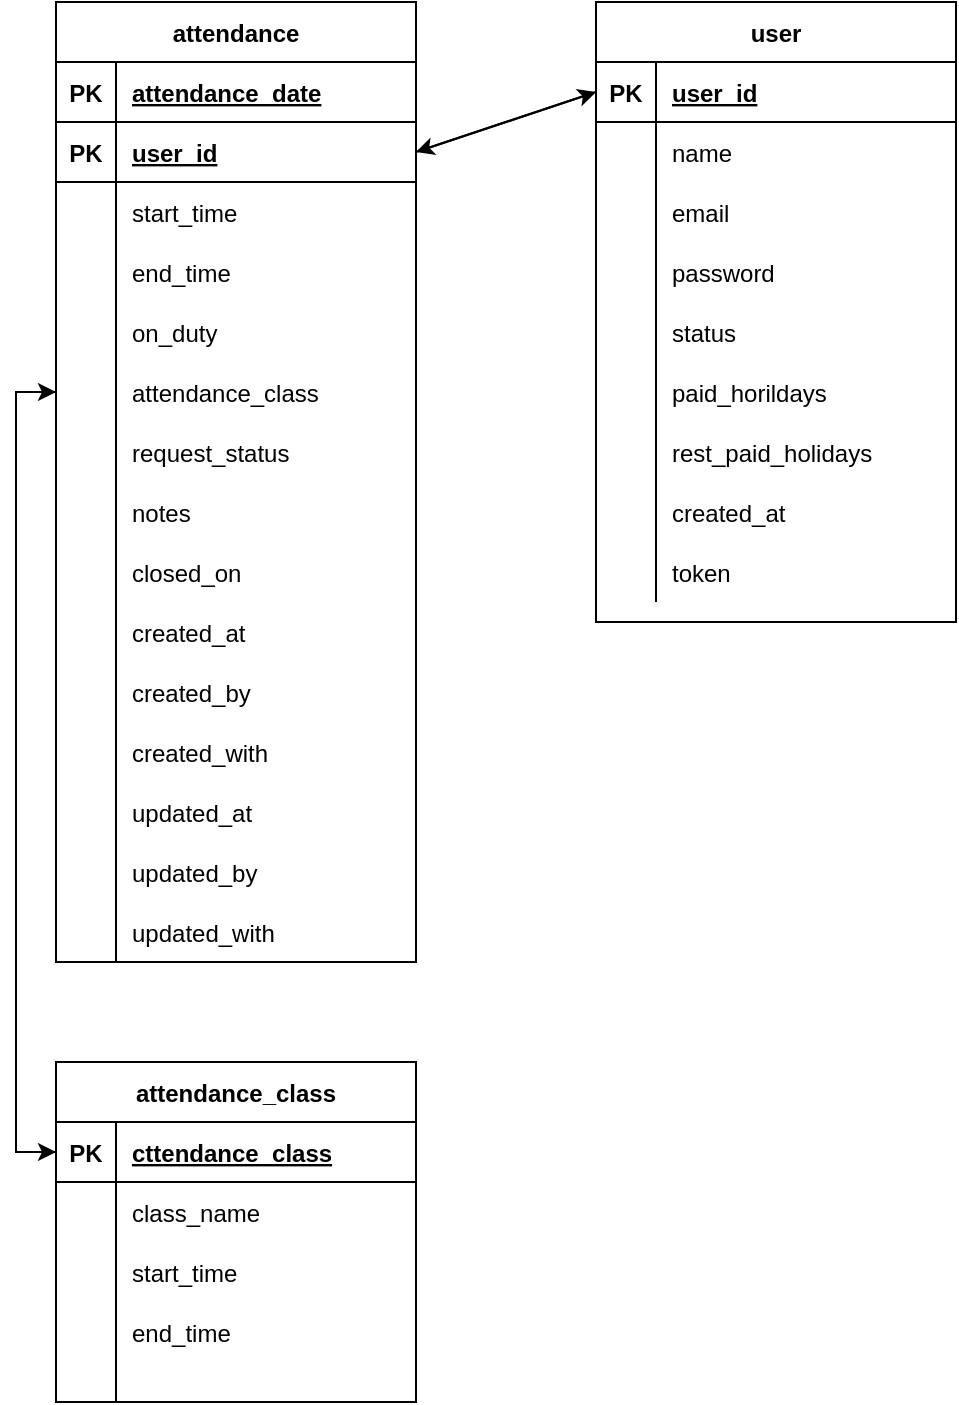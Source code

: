 <mxfile>
    <diagram id="WubEzUKpSXj1V9_A5MY1" name="Page-1">
        <mxGraphModel dx="597" dy="1164" grid="1" gridSize="10" guides="1" tooltips="1" connect="1" arrows="1" fold="1" page="1" pageScale="1" pageWidth="827" pageHeight="1169" math="0" shadow="0">
            <root>
                <mxCell id="0"/>
                <mxCell id="1" parent="0"/>
                <mxCell id="2" value="attendance" style="shape=table;startSize=30;container=1;collapsible=1;childLayout=tableLayout;fixedRows=1;rowLines=0;fontStyle=1;align=center;resizeLast=1;" vertex="1" parent="1">
                    <mxGeometry x="110" y="70" width="180" height="480" as="geometry"/>
                </mxCell>
                <mxCell id="3" value="" style="shape=partialRectangle;collapsible=0;dropTarget=0;pointerEvents=0;fillColor=none;top=0;left=0;bottom=1;right=0;points=[[0,0.5],[1,0.5]];portConstraint=eastwest;" vertex="1" parent="2">
                    <mxGeometry y="30" width="180" height="30" as="geometry"/>
                </mxCell>
                <mxCell id="4" value="PK" style="shape=partialRectangle;connectable=0;fillColor=none;top=0;left=0;bottom=0;right=0;fontStyle=1;overflow=hidden;" vertex="1" parent="3">
                    <mxGeometry width="30" height="30" as="geometry"/>
                </mxCell>
                <mxCell id="5" value="attendance_date" style="shape=partialRectangle;connectable=0;fillColor=none;top=0;left=0;bottom=0;right=0;align=left;spacingLeft=6;fontStyle=5;overflow=hidden;" vertex="1" parent="3">
                    <mxGeometry x="30" width="150" height="30" as="geometry"/>
                </mxCell>
                <mxCell id="15" value="" style="shape=partialRectangle;collapsible=0;dropTarget=0;pointerEvents=0;fillColor=none;top=0;left=0;bottom=1;right=0;points=[[0,0.5],[1,0.5]];portConstraint=eastwest;" vertex="1" parent="2">
                    <mxGeometry y="60" width="180" height="30" as="geometry"/>
                </mxCell>
                <mxCell id="16" value="PK" style="shape=partialRectangle;connectable=0;fillColor=none;top=0;left=0;bottom=0;right=0;fontStyle=1;overflow=hidden;" vertex="1" parent="15">
                    <mxGeometry width="30" height="30" as="geometry"/>
                </mxCell>
                <mxCell id="17" value="user_id" style="shape=partialRectangle;connectable=0;fillColor=none;top=0;left=0;bottom=0;right=0;align=left;spacingLeft=6;fontStyle=5;overflow=hidden;" vertex="1" parent="15">
                    <mxGeometry x="30" width="150" height="30" as="geometry"/>
                </mxCell>
                <mxCell id="6" value="" style="shape=partialRectangle;collapsible=0;dropTarget=0;pointerEvents=0;fillColor=none;top=0;left=0;bottom=0;right=0;points=[[0,0.5],[1,0.5]];portConstraint=eastwest;" vertex="1" parent="2">
                    <mxGeometry y="90" width="180" height="30" as="geometry"/>
                </mxCell>
                <mxCell id="7" value="" style="shape=partialRectangle;connectable=0;fillColor=none;top=0;left=0;bottom=0;right=0;editable=1;overflow=hidden;" vertex="1" parent="6">
                    <mxGeometry width="30" height="30" as="geometry"/>
                </mxCell>
                <mxCell id="8" value="start_time" style="shape=partialRectangle;connectable=0;fillColor=none;top=0;left=0;bottom=0;right=0;align=left;spacingLeft=6;overflow=hidden;" vertex="1" parent="6">
                    <mxGeometry x="30" width="150" height="30" as="geometry"/>
                </mxCell>
                <mxCell id="9" value="" style="shape=partialRectangle;collapsible=0;dropTarget=0;pointerEvents=0;fillColor=none;top=0;left=0;bottom=0;right=0;points=[[0,0.5],[1,0.5]];portConstraint=eastwest;" vertex="1" parent="2">
                    <mxGeometry y="120" width="180" height="30" as="geometry"/>
                </mxCell>
                <mxCell id="10" value="" style="shape=partialRectangle;connectable=0;fillColor=none;top=0;left=0;bottom=0;right=0;editable=1;overflow=hidden;" vertex="1" parent="9">
                    <mxGeometry width="30" height="30" as="geometry"/>
                </mxCell>
                <mxCell id="11" value="end_time" style="shape=partialRectangle;connectable=0;fillColor=none;top=0;left=0;bottom=0;right=0;align=left;spacingLeft=6;overflow=hidden;" vertex="1" parent="9">
                    <mxGeometry x="30" width="150" height="30" as="geometry"/>
                </mxCell>
                <mxCell id="12" value="" style="shape=partialRectangle;collapsible=0;dropTarget=0;pointerEvents=0;fillColor=none;top=0;left=0;bottom=0;right=0;points=[[0,0.5],[1,0.5]];portConstraint=eastwest;" vertex="1" parent="2">
                    <mxGeometry y="150" width="180" height="30" as="geometry"/>
                </mxCell>
                <mxCell id="13" value="" style="shape=partialRectangle;connectable=0;fillColor=none;top=0;left=0;bottom=0;right=0;editable=1;overflow=hidden;" vertex="1" parent="12">
                    <mxGeometry width="30" height="30" as="geometry"/>
                </mxCell>
                <mxCell id="14" value="on_duty" style="shape=partialRectangle;connectable=0;fillColor=none;top=0;left=0;bottom=0;right=0;align=left;spacingLeft=6;overflow=hidden;" vertex="1" parent="12">
                    <mxGeometry x="30" width="150" height="30" as="geometry"/>
                </mxCell>
                <mxCell id="43" style="shape=partialRectangle;collapsible=0;dropTarget=0;pointerEvents=0;fillColor=none;top=0;left=0;bottom=0;right=0;points=[[0,0.5],[1,0.5]];portConstraint=eastwest;" vertex="1" parent="2">
                    <mxGeometry y="180" width="180" height="30" as="geometry"/>
                </mxCell>
                <mxCell id="44" style="shape=partialRectangle;connectable=0;fillColor=none;top=0;left=0;bottom=0;right=0;editable=1;overflow=hidden;" vertex="1" parent="43">
                    <mxGeometry width="30" height="30" as="geometry"/>
                </mxCell>
                <mxCell id="45" value="attendance_class" style="shape=partialRectangle;connectable=0;fillColor=none;top=0;left=0;bottom=0;right=0;align=left;spacingLeft=6;overflow=hidden;" vertex="1" parent="43">
                    <mxGeometry x="30" width="150" height="30" as="geometry"/>
                </mxCell>
                <mxCell id="40" style="shape=partialRectangle;collapsible=0;dropTarget=0;pointerEvents=0;fillColor=none;top=0;left=0;bottom=0;right=0;points=[[0,0.5],[1,0.5]];portConstraint=eastwest;" vertex="1" parent="2">
                    <mxGeometry y="210" width="180" height="30" as="geometry"/>
                </mxCell>
                <mxCell id="41" style="shape=partialRectangle;connectable=0;fillColor=none;top=0;left=0;bottom=0;right=0;editable=1;overflow=hidden;" vertex="1" parent="40">
                    <mxGeometry width="30" height="30" as="geometry"/>
                </mxCell>
                <mxCell id="42" value="request_status" style="shape=partialRectangle;connectable=0;fillColor=none;top=0;left=0;bottom=0;right=0;align=left;spacingLeft=6;overflow=hidden;" vertex="1" parent="40">
                    <mxGeometry x="30" width="150" height="30" as="geometry"/>
                </mxCell>
                <mxCell id="37" style="shape=partialRectangle;collapsible=0;dropTarget=0;pointerEvents=0;fillColor=none;top=0;left=0;bottom=0;right=0;points=[[0,0.5],[1,0.5]];portConstraint=eastwest;" vertex="1" parent="2">
                    <mxGeometry y="240" width="180" height="30" as="geometry"/>
                </mxCell>
                <mxCell id="38" style="shape=partialRectangle;connectable=0;fillColor=none;top=0;left=0;bottom=0;right=0;editable=1;overflow=hidden;" vertex="1" parent="37">
                    <mxGeometry width="30" height="30" as="geometry"/>
                </mxCell>
                <mxCell id="39" value="notes" style="shape=partialRectangle;connectable=0;fillColor=none;top=0;left=0;bottom=0;right=0;align=left;spacingLeft=6;overflow=hidden;" vertex="1" parent="37">
                    <mxGeometry x="30" width="150" height="30" as="geometry"/>
                </mxCell>
                <mxCell id="34" style="shape=partialRectangle;collapsible=0;dropTarget=0;pointerEvents=0;fillColor=none;top=0;left=0;bottom=0;right=0;points=[[0,0.5],[1,0.5]];portConstraint=eastwest;" vertex="1" parent="2">
                    <mxGeometry y="270" width="180" height="30" as="geometry"/>
                </mxCell>
                <mxCell id="35" style="shape=partialRectangle;connectable=0;fillColor=none;top=0;left=0;bottom=0;right=0;editable=1;overflow=hidden;" vertex="1" parent="34">
                    <mxGeometry width="30" height="30" as="geometry"/>
                </mxCell>
                <mxCell id="36" value="closed_on" style="shape=partialRectangle;connectable=0;fillColor=none;top=0;left=0;bottom=0;right=0;align=left;spacingLeft=6;overflow=hidden;" vertex="1" parent="34">
                    <mxGeometry x="30" width="150" height="30" as="geometry"/>
                </mxCell>
                <mxCell id="31" style="shape=partialRectangle;collapsible=0;dropTarget=0;pointerEvents=0;fillColor=none;top=0;left=0;bottom=0;right=0;points=[[0,0.5],[1,0.5]];portConstraint=eastwest;" vertex="1" parent="2">
                    <mxGeometry y="300" width="180" height="30" as="geometry"/>
                </mxCell>
                <mxCell id="32" style="shape=partialRectangle;connectable=0;fillColor=none;top=0;left=0;bottom=0;right=0;editable=1;overflow=hidden;" vertex="1" parent="31">
                    <mxGeometry width="30" height="30" as="geometry"/>
                </mxCell>
                <mxCell id="33" value="created_at" style="shape=partialRectangle;connectable=0;fillColor=none;top=0;left=0;bottom=0;right=0;align=left;spacingLeft=6;overflow=hidden;" vertex="1" parent="31">
                    <mxGeometry x="30" width="150" height="30" as="geometry"/>
                </mxCell>
                <mxCell id="28" style="shape=partialRectangle;collapsible=0;dropTarget=0;pointerEvents=0;fillColor=none;top=0;left=0;bottom=0;right=0;points=[[0,0.5],[1,0.5]];portConstraint=eastwest;" vertex="1" parent="2">
                    <mxGeometry y="330" width="180" height="30" as="geometry"/>
                </mxCell>
                <mxCell id="29" style="shape=partialRectangle;connectable=0;fillColor=none;top=0;left=0;bottom=0;right=0;editable=1;overflow=hidden;" vertex="1" parent="28">
                    <mxGeometry width="30" height="30" as="geometry"/>
                </mxCell>
                <mxCell id="30" value="created_by" style="shape=partialRectangle;connectable=0;fillColor=none;top=0;left=0;bottom=0;right=0;align=left;spacingLeft=6;overflow=hidden;" vertex="1" parent="28">
                    <mxGeometry x="30" width="150" height="30" as="geometry"/>
                </mxCell>
                <mxCell id="55" style="shape=partialRectangle;collapsible=0;dropTarget=0;pointerEvents=0;fillColor=none;top=0;left=0;bottom=0;right=0;points=[[0,0.5],[1,0.5]];portConstraint=eastwest;" vertex="1" parent="2">
                    <mxGeometry y="360" width="180" height="30" as="geometry"/>
                </mxCell>
                <mxCell id="56" style="shape=partialRectangle;connectable=0;fillColor=none;top=0;left=0;bottom=0;right=0;editable=1;overflow=hidden;" vertex="1" parent="55">
                    <mxGeometry width="30" height="30" as="geometry"/>
                </mxCell>
                <mxCell id="57" value="created_with" style="shape=partialRectangle;connectable=0;fillColor=none;top=0;left=0;bottom=0;right=0;align=left;spacingLeft=6;overflow=hidden;" vertex="1" parent="55">
                    <mxGeometry x="30" width="150" height="30" as="geometry"/>
                </mxCell>
                <mxCell id="52" style="shape=partialRectangle;collapsible=0;dropTarget=0;pointerEvents=0;fillColor=none;top=0;left=0;bottom=0;right=0;points=[[0,0.5],[1,0.5]];portConstraint=eastwest;" vertex="1" parent="2">
                    <mxGeometry y="390" width="180" height="30" as="geometry"/>
                </mxCell>
                <mxCell id="53" style="shape=partialRectangle;connectable=0;fillColor=none;top=0;left=0;bottom=0;right=0;editable=1;overflow=hidden;" vertex="1" parent="52">
                    <mxGeometry width="30" height="30" as="geometry"/>
                </mxCell>
                <mxCell id="54" value="updated_at" style="shape=partialRectangle;connectable=0;fillColor=none;top=0;left=0;bottom=0;right=0;align=left;spacingLeft=6;overflow=hidden;" vertex="1" parent="52">
                    <mxGeometry x="30" width="150" height="30" as="geometry"/>
                </mxCell>
                <mxCell id="49" style="shape=partialRectangle;collapsible=0;dropTarget=0;pointerEvents=0;fillColor=none;top=0;left=0;bottom=0;right=0;points=[[0,0.5],[1,0.5]];portConstraint=eastwest;" vertex="1" parent="2">
                    <mxGeometry y="420" width="180" height="30" as="geometry"/>
                </mxCell>
                <mxCell id="50" style="shape=partialRectangle;connectable=0;fillColor=none;top=0;left=0;bottom=0;right=0;editable=1;overflow=hidden;" vertex="1" parent="49">
                    <mxGeometry width="30" height="30" as="geometry"/>
                </mxCell>
                <mxCell id="51" value="updated_by" style="shape=partialRectangle;connectable=0;fillColor=none;top=0;left=0;bottom=0;right=0;align=left;spacingLeft=6;overflow=hidden;" vertex="1" parent="49">
                    <mxGeometry x="30" width="150" height="30" as="geometry"/>
                </mxCell>
                <mxCell id="46" style="shape=partialRectangle;collapsible=0;dropTarget=0;pointerEvents=0;fillColor=none;top=0;left=0;bottom=0;right=0;points=[[0,0.5],[1,0.5]];portConstraint=eastwest;" vertex="1" parent="2">
                    <mxGeometry y="450" width="180" height="30" as="geometry"/>
                </mxCell>
                <mxCell id="47" style="shape=partialRectangle;connectable=0;fillColor=none;top=0;left=0;bottom=0;right=0;editable=1;overflow=hidden;" vertex="1" parent="46">
                    <mxGeometry width="30" height="30" as="geometry"/>
                </mxCell>
                <mxCell id="48" value="updated_with" style="shape=partialRectangle;connectable=0;fillColor=none;top=0;left=0;bottom=0;right=0;align=left;spacingLeft=6;overflow=hidden;" vertex="1" parent="46">
                    <mxGeometry x="30" width="150" height="30" as="geometry"/>
                </mxCell>
                <mxCell id="58" value="user" style="shape=table;startSize=30;container=1;collapsible=1;childLayout=tableLayout;fixedRows=1;rowLines=0;fontStyle=1;align=center;resizeLast=1;" vertex="1" parent="1">
                    <mxGeometry x="380" y="70" width="180" height="310" as="geometry"/>
                </mxCell>
                <mxCell id="59" value="" style="shape=partialRectangle;collapsible=0;dropTarget=0;pointerEvents=0;fillColor=none;top=0;left=0;bottom=1;right=0;points=[[0,0.5],[1,0.5]];portConstraint=eastwest;" vertex="1" parent="58">
                    <mxGeometry y="30" width="180" height="30" as="geometry"/>
                </mxCell>
                <mxCell id="60" value="PK" style="shape=partialRectangle;connectable=0;fillColor=none;top=0;left=0;bottom=0;right=0;fontStyle=1;overflow=hidden;" vertex="1" parent="59">
                    <mxGeometry width="30" height="30" as="geometry"/>
                </mxCell>
                <mxCell id="61" value="user_id" style="shape=partialRectangle;connectable=0;fillColor=none;top=0;left=0;bottom=0;right=0;align=left;spacingLeft=6;fontStyle=5;overflow=hidden;" vertex="1" parent="59">
                    <mxGeometry x="30" width="150" height="30" as="geometry"/>
                </mxCell>
                <mxCell id="62" value="" style="shape=partialRectangle;collapsible=0;dropTarget=0;pointerEvents=0;fillColor=none;top=0;left=0;bottom=0;right=0;points=[[0,0.5],[1,0.5]];portConstraint=eastwest;" vertex="1" parent="58">
                    <mxGeometry y="60" width="180" height="30" as="geometry"/>
                </mxCell>
                <mxCell id="63" value="" style="shape=partialRectangle;connectable=0;fillColor=none;top=0;left=0;bottom=0;right=0;editable=1;overflow=hidden;" vertex="1" parent="62">
                    <mxGeometry width="30" height="30" as="geometry"/>
                </mxCell>
                <mxCell id="64" value="name" style="shape=partialRectangle;connectable=0;fillColor=none;top=0;left=0;bottom=0;right=0;align=left;spacingLeft=6;overflow=hidden;" vertex="1" parent="62">
                    <mxGeometry x="30" width="150" height="30" as="geometry"/>
                </mxCell>
                <mxCell id="65" value="" style="shape=partialRectangle;collapsible=0;dropTarget=0;pointerEvents=0;fillColor=none;top=0;left=0;bottom=0;right=0;points=[[0,0.5],[1,0.5]];portConstraint=eastwest;" vertex="1" parent="58">
                    <mxGeometry y="90" width="180" height="30" as="geometry"/>
                </mxCell>
                <mxCell id="66" value="" style="shape=partialRectangle;connectable=0;fillColor=none;top=0;left=0;bottom=0;right=0;editable=1;overflow=hidden;" vertex="1" parent="65">
                    <mxGeometry width="30" height="30" as="geometry"/>
                </mxCell>
                <mxCell id="67" value="email" style="shape=partialRectangle;connectable=0;fillColor=none;top=0;left=0;bottom=0;right=0;align=left;spacingLeft=6;overflow=hidden;" vertex="1" parent="65">
                    <mxGeometry x="30" width="150" height="30" as="geometry"/>
                </mxCell>
                <mxCell id="68" value="" style="shape=partialRectangle;collapsible=0;dropTarget=0;pointerEvents=0;fillColor=none;top=0;left=0;bottom=0;right=0;points=[[0,0.5],[1,0.5]];portConstraint=eastwest;" vertex="1" parent="58">
                    <mxGeometry y="120" width="180" height="30" as="geometry"/>
                </mxCell>
                <mxCell id="69" value="" style="shape=partialRectangle;connectable=0;fillColor=none;top=0;left=0;bottom=0;right=0;editable=1;overflow=hidden;" vertex="1" parent="68">
                    <mxGeometry width="30" height="30" as="geometry"/>
                </mxCell>
                <mxCell id="70" value="password" style="shape=partialRectangle;connectable=0;fillColor=none;top=0;left=0;bottom=0;right=0;align=left;spacingLeft=6;overflow=hidden;" vertex="1" parent="68">
                    <mxGeometry x="30" width="150" height="30" as="geometry"/>
                </mxCell>
                <mxCell id="77" style="shape=partialRectangle;collapsible=0;dropTarget=0;pointerEvents=0;fillColor=none;top=0;left=0;bottom=0;right=0;points=[[0,0.5],[1,0.5]];portConstraint=eastwest;" vertex="1" parent="58">
                    <mxGeometry y="150" width="180" height="30" as="geometry"/>
                </mxCell>
                <mxCell id="78" style="shape=partialRectangle;connectable=0;fillColor=none;top=0;left=0;bottom=0;right=0;editable=1;overflow=hidden;" vertex="1" parent="77">
                    <mxGeometry width="30" height="30" as="geometry"/>
                </mxCell>
                <mxCell id="79" value="status" style="shape=partialRectangle;connectable=0;fillColor=none;top=0;left=0;bottom=0;right=0;align=left;spacingLeft=6;overflow=hidden;" vertex="1" parent="77">
                    <mxGeometry x="30" width="150" height="30" as="geometry"/>
                </mxCell>
                <mxCell id="74" style="shape=partialRectangle;collapsible=0;dropTarget=0;pointerEvents=0;fillColor=none;top=0;left=0;bottom=0;right=0;points=[[0,0.5],[1,0.5]];portConstraint=eastwest;" vertex="1" parent="58">
                    <mxGeometry y="180" width="180" height="30" as="geometry"/>
                </mxCell>
                <mxCell id="75" style="shape=partialRectangle;connectable=0;fillColor=none;top=0;left=0;bottom=0;right=0;editable=1;overflow=hidden;" vertex="1" parent="74">
                    <mxGeometry width="30" height="30" as="geometry"/>
                </mxCell>
                <mxCell id="76" value="paid_horildays" style="shape=partialRectangle;connectable=0;fillColor=none;top=0;left=0;bottom=0;right=0;align=left;spacingLeft=6;overflow=hidden;" vertex="1" parent="74">
                    <mxGeometry x="30" width="150" height="30" as="geometry"/>
                </mxCell>
                <mxCell id="71" style="shape=partialRectangle;collapsible=0;dropTarget=0;pointerEvents=0;fillColor=none;top=0;left=0;bottom=0;right=0;points=[[0,0.5],[1,0.5]];portConstraint=eastwest;" vertex="1" parent="58">
                    <mxGeometry y="210" width="180" height="30" as="geometry"/>
                </mxCell>
                <mxCell id="72" style="shape=partialRectangle;connectable=0;fillColor=none;top=0;left=0;bottom=0;right=0;editable=1;overflow=hidden;" vertex="1" parent="71">
                    <mxGeometry width="30" height="30" as="geometry"/>
                </mxCell>
                <mxCell id="73" value="rest_paid_holidays" style="shape=partialRectangle;connectable=0;fillColor=none;top=0;left=0;bottom=0;right=0;align=left;spacingLeft=6;overflow=hidden;" vertex="1" parent="71">
                    <mxGeometry x="30" width="150" height="30" as="geometry"/>
                </mxCell>
                <mxCell id="80" style="shape=partialRectangle;collapsible=0;dropTarget=0;pointerEvents=0;fillColor=none;top=0;left=0;bottom=0;right=0;points=[[0,0.5],[1,0.5]];portConstraint=eastwest;" vertex="1" parent="58">
                    <mxGeometry y="240" width="180" height="30" as="geometry"/>
                </mxCell>
                <mxCell id="81" style="shape=partialRectangle;connectable=0;fillColor=none;top=0;left=0;bottom=0;right=0;editable=1;overflow=hidden;" vertex="1" parent="80">
                    <mxGeometry width="30" height="30" as="geometry"/>
                </mxCell>
                <mxCell id="82" value="created_at" style="shape=partialRectangle;connectable=0;fillColor=none;top=0;left=0;bottom=0;right=0;align=left;spacingLeft=6;overflow=hidden;" vertex="1" parent="80">
                    <mxGeometry x="30" width="150" height="30" as="geometry"/>
                </mxCell>
                <mxCell id="83" style="shape=partialRectangle;collapsible=0;dropTarget=0;pointerEvents=0;fillColor=none;top=0;left=0;bottom=0;right=0;points=[[0,0.5],[1,0.5]];portConstraint=eastwest;" vertex="1" parent="58">
                    <mxGeometry y="270" width="180" height="30" as="geometry"/>
                </mxCell>
                <mxCell id="84" style="shape=partialRectangle;connectable=0;fillColor=none;top=0;left=0;bottom=0;right=0;editable=1;overflow=hidden;" vertex="1" parent="83">
                    <mxGeometry width="30" height="30" as="geometry"/>
                </mxCell>
                <mxCell id="85" value="token" style="shape=partialRectangle;connectable=0;fillColor=none;top=0;left=0;bottom=0;right=0;align=left;spacingLeft=6;overflow=hidden;" vertex="1" parent="83">
                    <mxGeometry x="30" width="150" height="30" as="geometry"/>
                </mxCell>
                <mxCell id="87" style="edgeStyle=none;rounded=0;orthogonalLoop=1;jettySize=auto;html=1;exitX=1;exitY=0.5;exitDx=0;exitDy=0;entryX=0;entryY=0.5;entryDx=0;entryDy=0;" edge="1" parent="1" source="15" target="59">
                    <mxGeometry relative="1" as="geometry"/>
                </mxCell>
                <mxCell id="88" style="edgeStyle=none;rounded=0;orthogonalLoop=1;jettySize=auto;html=1;exitX=0;exitY=0.5;exitDx=0;exitDy=0;entryX=1;entryY=0.5;entryDx=0;entryDy=0;" edge="1" parent="1" source="59" target="15">
                    <mxGeometry relative="1" as="geometry">
                        <mxPoint x="290" y="115" as="targetPoint"/>
                    </mxGeometry>
                </mxCell>
                <mxCell id="89" value="attendance_class" style="shape=table;startSize=30;container=1;collapsible=1;childLayout=tableLayout;fixedRows=1;rowLines=0;fontStyle=1;align=center;resizeLast=1;" vertex="1" parent="1">
                    <mxGeometry x="110" y="600" width="180" height="170" as="geometry"/>
                </mxCell>
                <mxCell id="90" value="" style="shape=partialRectangle;collapsible=0;dropTarget=0;pointerEvents=0;fillColor=none;top=0;left=0;bottom=1;right=0;points=[[0,0.5],[1,0.5]];portConstraint=eastwest;" vertex="1" parent="89">
                    <mxGeometry y="30" width="180" height="30" as="geometry"/>
                </mxCell>
                <mxCell id="91" value="PK" style="shape=partialRectangle;connectable=0;fillColor=none;top=0;left=0;bottom=0;right=0;fontStyle=1;overflow=hidden;" vertex="1" parent="90">
                    <mxGeometry width="30" height="30" as="geometry"/>
                </mxCell>
                <mxCell id="92" value="cttendance_class" style="shape=partialRectangle;connectable=0;fillColor=none;top=0;left=0;bottom=0;right=0;align=left;spacingLeft=6;fontStyle=5;overflow=hidden;" vertex="1" parent="90">
                    <mxGeometry x="30" width="150" height="30" as="geometry"/>
                </mxCell>
                <mxCell id="93" value="" style="shape=partialRectangle;collapsible=0;dropTarget=0;pointerEvents=0;fillColor=none;top=0;left=0;bottom=0;right=0;points=[[0,0.5],[1,0.5]];portConstraint=eastwest;" vertex="1" parent="89">
                    <mxGeometry y="60" width="180" height="30" as="geometry"/>
                </mxCell>
                <mxCell id="94" value="" style="shape=partialRectangle;connectable=0;fillColor=none;top=0;left=0;bottom=0;right=0;editable=1;overflow=hidden;" vertex="1" parent="93">
                    <mxGeometry width="30" height="30" as="geometry"/>
                </mxCell>
                <mxCell id="95" value="class_name" style="shape=partialRectangle;connectable=0;fillColor=none;top=0;left=0;bottom=0;right=0;align=left;spacingLeft=6;overflow=hidden;" vertex="1" parent="93">
                    <mxGeometry x="30" width="150" height="30" as="geometry"/>
                </mxCell>
                <mxCell id="104" style="shape=partialRectangle;collapsible=0;dropTarget=0;pointerEvents=0;fillColor=none;top=0;left=0;bottom=0;right=0;points=[[0,0.5],[1,0.5]];portConstraint=eastwest;" vertex="1" parent="89">
                    <mxGeometry y="90" width="180" height="30" as="geometry"/>
                </mxCell>
                <mxCell id="105" style="shape=partialRectangle;connectable=0;fillColor=none;top=0;left=0;bottom=0;right=0;editable=1;overflow=hidden;" vertex="1" parent="104">
                    <mxGeometry width="30" height="30" as="geometry"/>
                </mxCell>
                <mxCell id="106" value="start_time" style="shape=partialRectangle;connectable=0;fillColor=none;top=0;left=0;bottom=0;right=0;align=left;spacingLeft=6;overflow=hidden;" vertex="1" parent="104">
                    <mxGeometry x="30" width="150" height="30" as="geometry"/>
                </mxCell>
                <mxCell id="96" value="" style="shape=partialRectangle;collapsible=0;dropTarget=0;pointerEvents=0;fillColor=none;top=0;left=0;bottom=0;right=0;points=[[0,0.5],[1,0.5]];portConstraint=eastwest;" vertex="1" parent="89">
                    <mxGeometry y="120" width="180" height="30" as="geometry"/>
                </mxCell>
                <mxCell id="97" value="" style="shape=partialRectangle;connectable=0;fillColor=none;top=0;left=0;bottom=0;right=0;editable=1;overflow=hidden;" vertex="1" parent="96">
                    <mxGeometry width="30" height="30" as="geometry"/>
                </mxCell>
                <mxCell id="98" value="end_time" style="shape=partialRectangle;connectable=0;fillColor=none;top=0;left=0;bottom=0;right=0;align=left;spacingLeft=6;overflow=hidden;" vertex="1" parent="96">
                    <mxGeometry x="30" width="150" height="30" as="geometry"/>
                </mxCell>
                <mxCell id="99" value="" style="shape=partialRectangle;collapsible=0;dropTarget=0;pointerEvents=0;fillColor=none;top=0;left=0;bottom=0;right=0;points=[[0,0.5],[1,0.5]];portConstraint=eastwest;" vertex="1" parent="89">
                    <mxGeometry y="150" width="180" height="20" as="geometry"/>
                </mxCell>
                <mxCell id="100" value="" style="shape=partialRectangle;connectable=0;fillColor=none;top=0;left=0;bottom=0;right=0;editable=1;overflow=hidden;" vertex="1" parent="99">
                    <mxGeometry width="30" height="20" as="geometry"/>
                </mxCell>
                <mxCell id="101" value="" style="shape=partialRectangle;connectable=0;fillColor=none;top=0;left=0;bottom=0;right=0;align=left;spacingLeft=6;overflow=hidden;" vertex="1" parent="99">
                    <mxGeometry x="30" width="150" height="20" as="geometry"/>
                </mxCell>
                <mxCell id="102" style="edgeStyle=orthogonalEdgeStyle;rounded=0;orthogonalLoop=1;jettySize=auto;html=1;exitX=0;exitY=0.5;exitDx=0;exitDy=0;entryX=0;entryY=0.5;entryDx=0;entryDy=0;" edge="1" parent="1" source="43" target="90">
                    <mxGeometry relative="1" as="geometry"/>
                </mxCell>
                <mxCell id="103" style="edgeStyle=orthogonalEdgeStyle;rounded=0;orthogonalLoop=1;jettySize=auto;html=1;exitX=0;exitY=0.5;exitDx=0;exitDy=0;entryX=0;entryY=0.5;entryDx=0;entryDy=0;" edge="1" parent="1" source="90" target="43">
                    <mxGeometry relative="1" as="geometry"/>
                </mxCell>
            </root>
        </mxGraphModel>
    </diagram>
</mxfile>